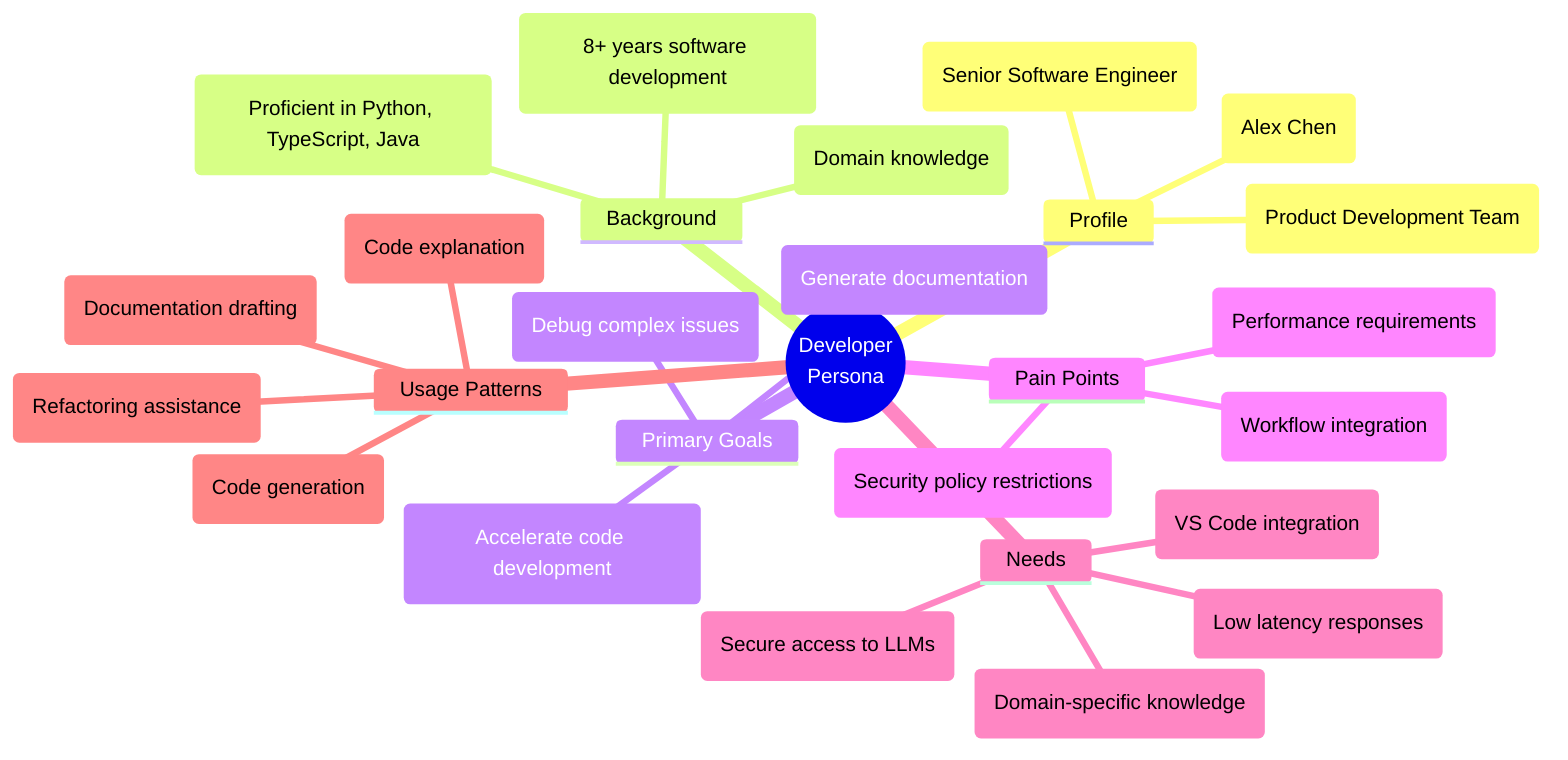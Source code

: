 mindmap
  root((Developer<br>Persona))
    Profile
      ::icon(fa fa-id-card)
      (Alex Chen)
      (Senior Software Engineer)
      (Product Development Team)
    Background
      ::icon(fa fa-graduation-cap)
      (8+ years software development)
      (Proficient in Python, TypeScript, Java)
      (Domain knowledge)
    Primary Goals
      ::icon(fa fa-bullseye)
      (Accelerate code development)
      (Generate documentation)
      (Debug complex issues)
    Pain Points
      ::icon(fa fa-exclamation-triangle)
      (Security policy restrictions)
      (Workflow integration)
      (Performance requirements)
    Needs
      ::icon(fa fa-puzzle-piece)
      (Secure access to LLMs)
      (VS Code integration)
      (Low latency responses)
      (Domain-specific knowledge)
    Usage Patterns
      ::icon(fa fa-chart-line)
      (Code explanation)
      (Code generation)
      (Refactoring assistance)
      (Documentation drafting)